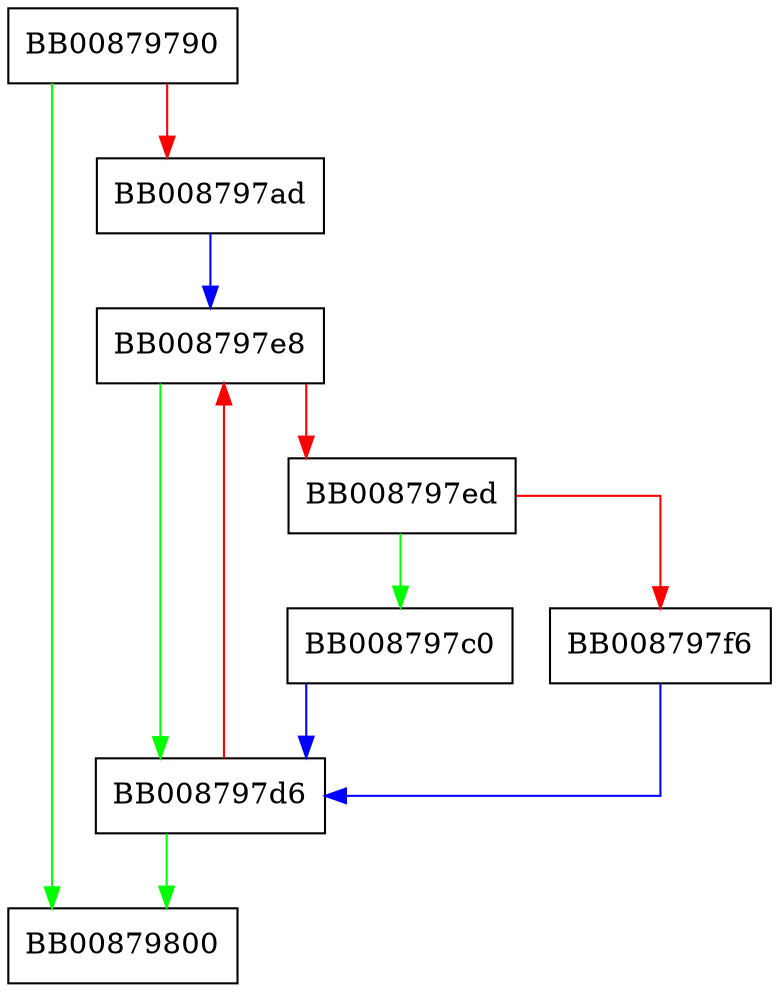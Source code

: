 digraph read_int {
  node [shape="box"];
  graph [splines=ortho];
  BB00879790 -> BB00879800 [color="green"];
  BB00879790 -> BB008797ad [color="red"];
  BB008797ad -> BB008797e8 [color="blue"];
  BB008797c0 -> BB008797d6 [color="blue"];
  BB008797d6 -> BB00879800 [color="green"];
  BB008797d6 -> BB008797e8 [color="red"];
  BB008797e8 -> BB008797d6 [color="green"];
  BB008797e8 -> BB008797ed [color="red"];
  BB008797ed -> BB008797c0 [color="green"];
  BB008797ed -> BB008797f6 [color="red"];
  BB008797f6 -> BB008797d6 [color="blue"];
}